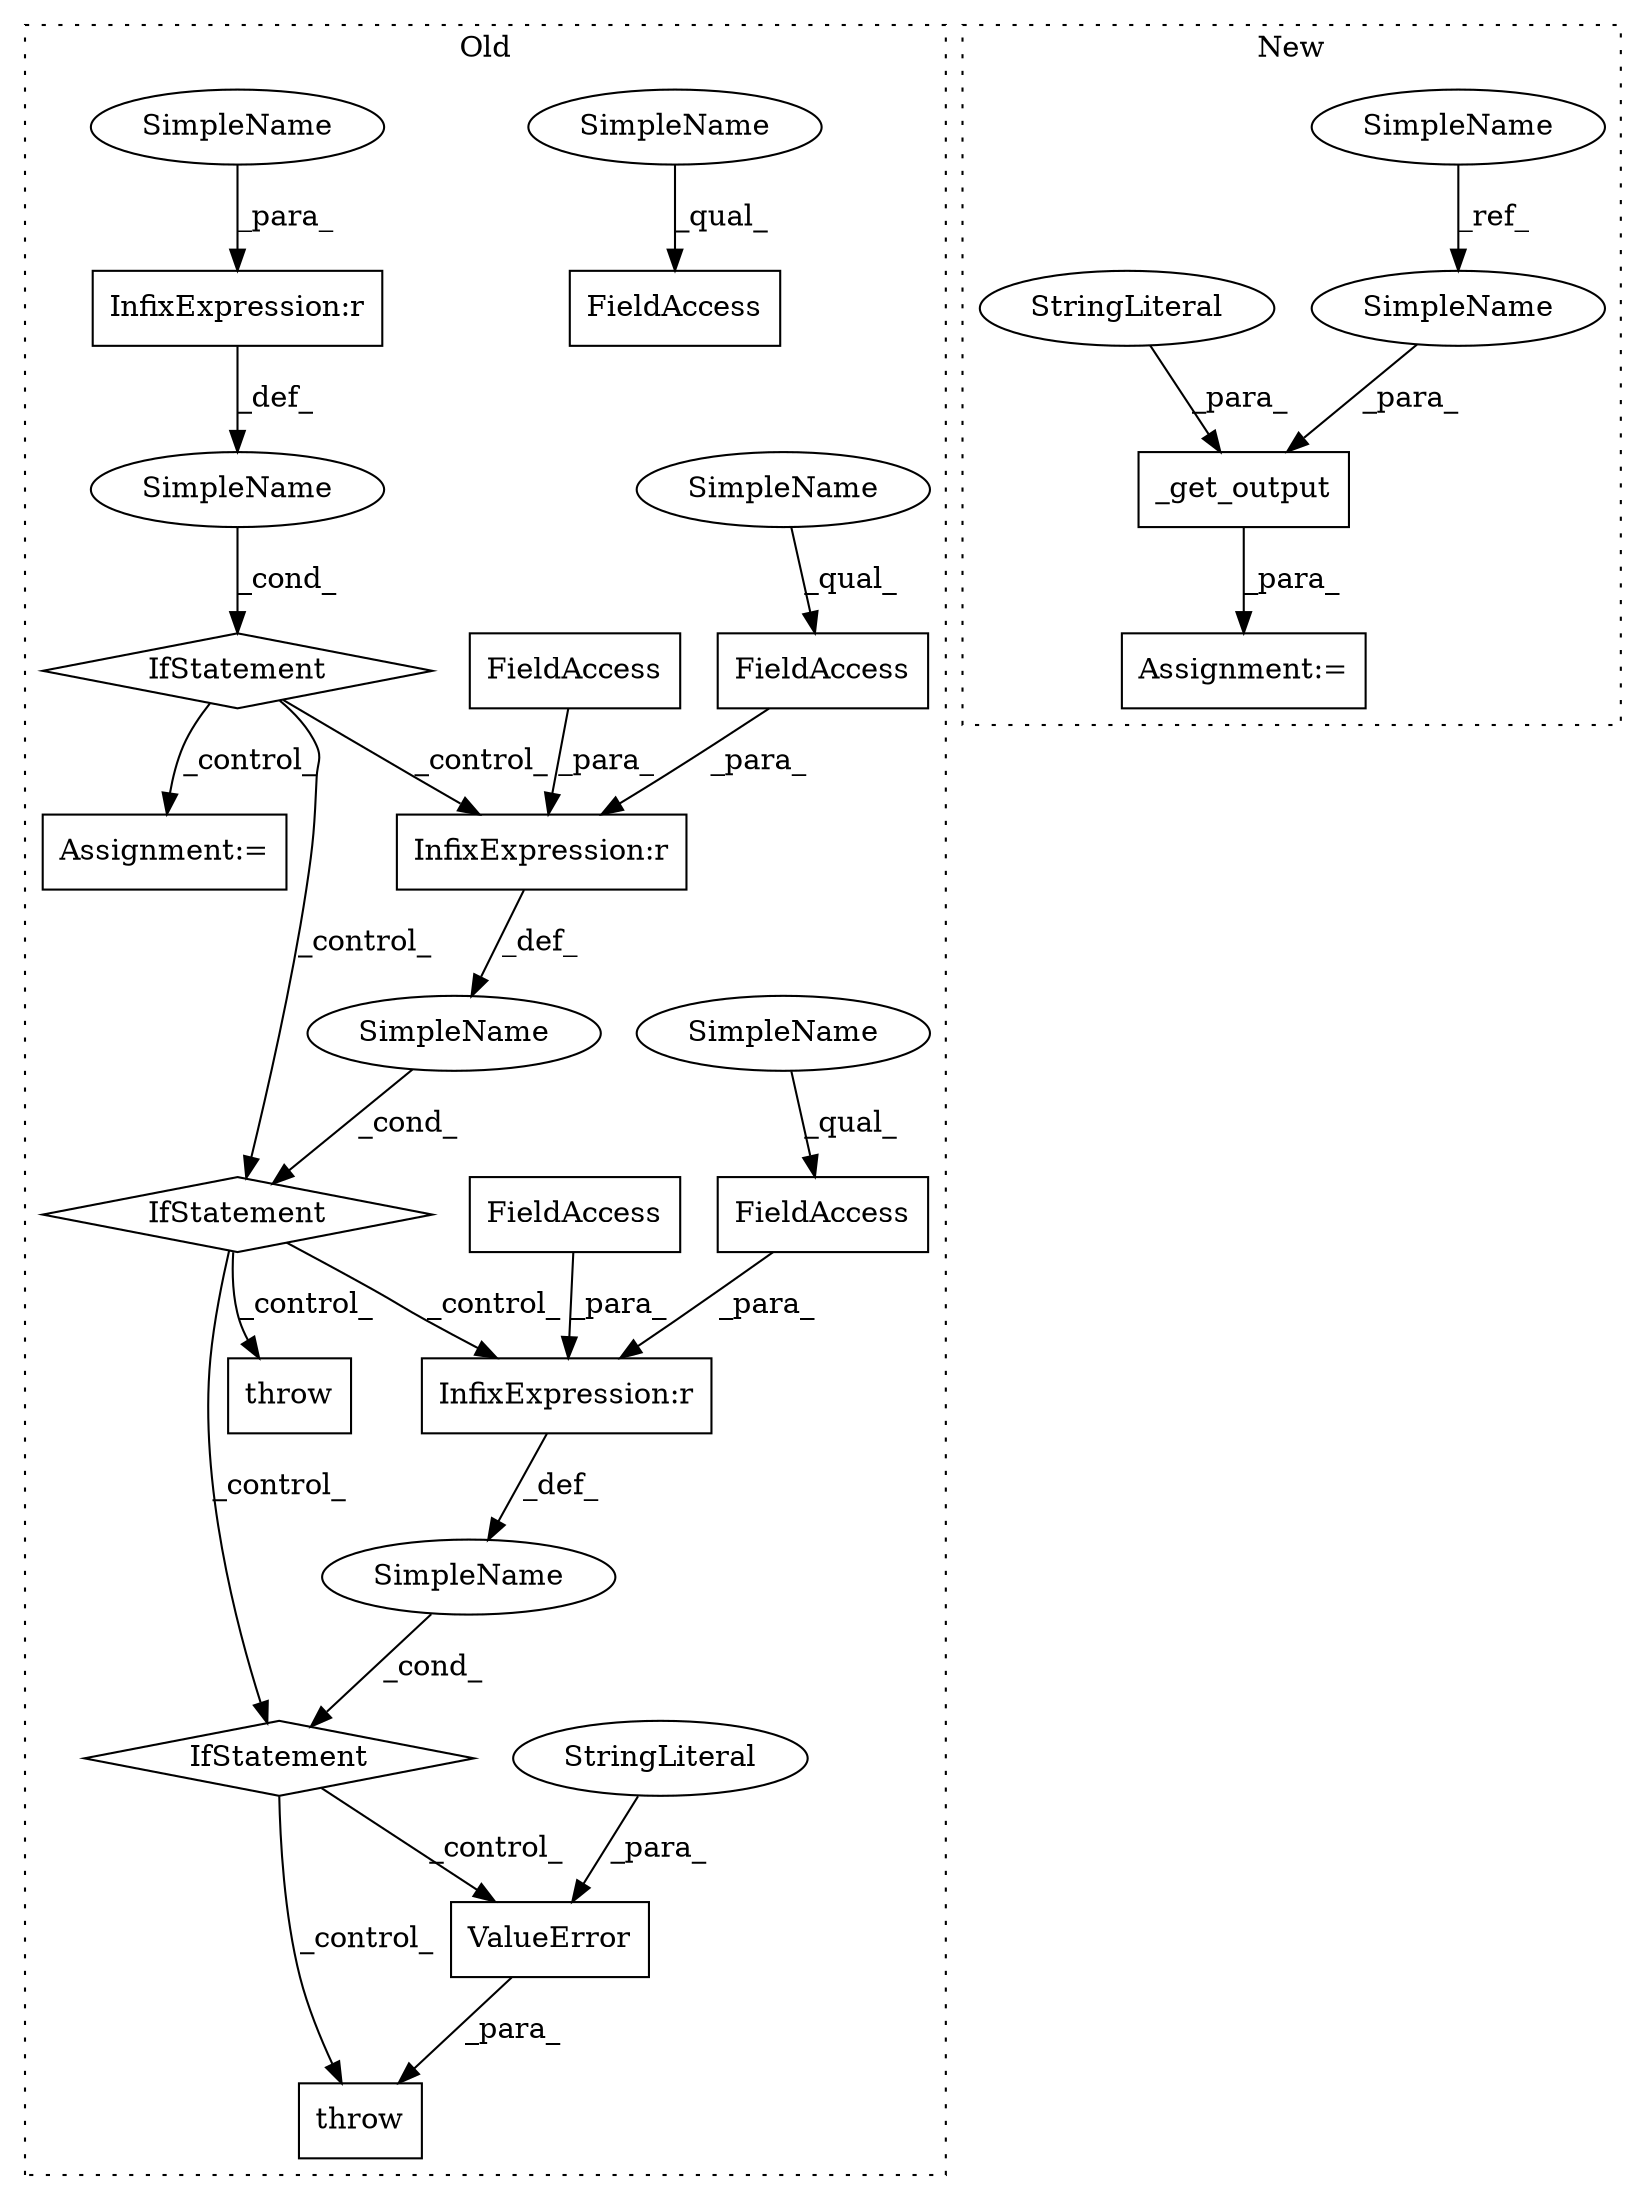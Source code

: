 digraph G {
subgraph cluster0 {
1 [label="IfStatement" a="25" s="2549,2567" l="4,2" shape="diamond"];
3 [label="SimpleName" a="42" s="" l="" shape="ellipse"];
4 [label="InfixExpression:r" a="27" s="2712" l="4" shape="box"];
5 [label="FieldAccess" a="22" s="2700" l="12" shape="box"];
7 [label="InfixExpression:r" a="27" s="2559" l="4" shape="box"];
8 [label="SimpleName" a="42" s="" l="" shape="ellipse"];
9 [label="throw" a="53" s="2735" l="6" shape="box"];
11 [label="InfixExpression:r" a="27" s="2593" l="4" shape="box"];
12 [label="throw" a="53" s="2616" l="6" shape="box"];
13 [label="FieldAccess" a="22" s="2716" l="7" shape="box"];
14 [label="SimpleName" a="42" s="" l="" shape="ellipse"];
15 [label="IfStatement" a="25" s="2696,2723" l="4,2" shape="diamond"];
16 [label="FieldAccess" a="22" s="2821" l="12" shape="box"];
17 [label="FieldAccess" a="22" s="2581" l="12" shape="box"];
18 [label="FieldAccess" a="22" s="2597" l="7" shape="box"];
19 [label="IfStatement" a="25" s="2577,2604" l="4,2" shape="diamond"];
20 [label="ValueError" a="32" s="2741,2799" l="11,1" shape="box"];
21 [label="StringLiteral" a="45" s="2752" l="47" shape="ellipse"];
23 [label="Assignment:=" a="7" s="2956" l="1" shape="box"];
25 [label="SimpleName" a="42" s="2821" l="6" shape="ellipse"];
26 [label="SimpleName" a="42" s="2700" l="6" shape="ellipse"];
27 [label="SimpleName" a="42" s="2553" l="6" shape="ellipse"];
28 [label="SimpleName" a="42" s="2581" l="6" shape="ellipse"];
label = "Old";
style="dotted";
}
subgraph cluster1 {
2 [label="_get_output" a="32" s="1440,1474" l="12,1" shape="box"];
6 [label="SimpleName" a="42" s="1334" l="6" shape="ellipse"];
10 [label="StringLiteral" a="45" s="1461" l="13" shape="ellipse"];
22 [label="Assignment:=" a="7" s="1439" l="1" shape="box"];
24 [label="SimpleName" a="42" s="1454" l="6" shape="ellipse"];
label = "New";
style="dotted";
}
1 -> 11 [label="_control_"];
1 -> 23 [label="_control_"];
1 -> 19 [label="_control_"];
2 -> 22 [label="_para_"];
3 -> 1 [label="_cond_"];
4 -> 14 [label="_def_"];
5 -> 4 [label="_para_"];
6 -> 24 [label="_ref_"];
7 -> 3 [label="_def_"];
8 -> 19 [label="_cond_"];
10 -> 2 [label="_para_"];
11 -> 8 [label="_def_"];
13 -> 4 [label="_para_"];
14 -> 15 [label="_cond_"];
15 -> 20 [label="_control_"];
15 -> 9 [label="_control_"];
17 -> 11 [label="_para_"];
18 -> 11 [label="_para_"];
19 -> 4 [label="_control_"];
19 -> 15 [label="_control_"];
19 -> 12 [label="_control_"];
20 -> 9 [label="_para_"];
21 -> 20 [label="_para_"];
24 -> 2 [label="_para_"];
25 -> 16 [label="_qual_"];
26 -> 5 [label="_qual_"];
27 -> 7 [label="_para_"];
28 -> 17 [label="_qual_"];
}